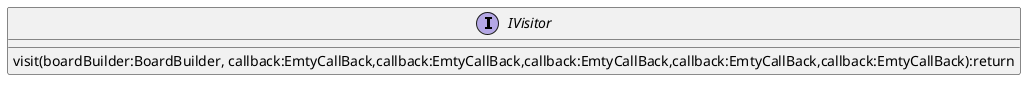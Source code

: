 @startuml
left to right direction

interface IVisitor{
    visit(boardBuilder:BoardBuilder, callback:EmtyCallBack,callback:EmtyCallBack,callback:EmtyCallBack,callback:EmtyCallBack,callback:EmtyCallBack):return 
}

@enduml